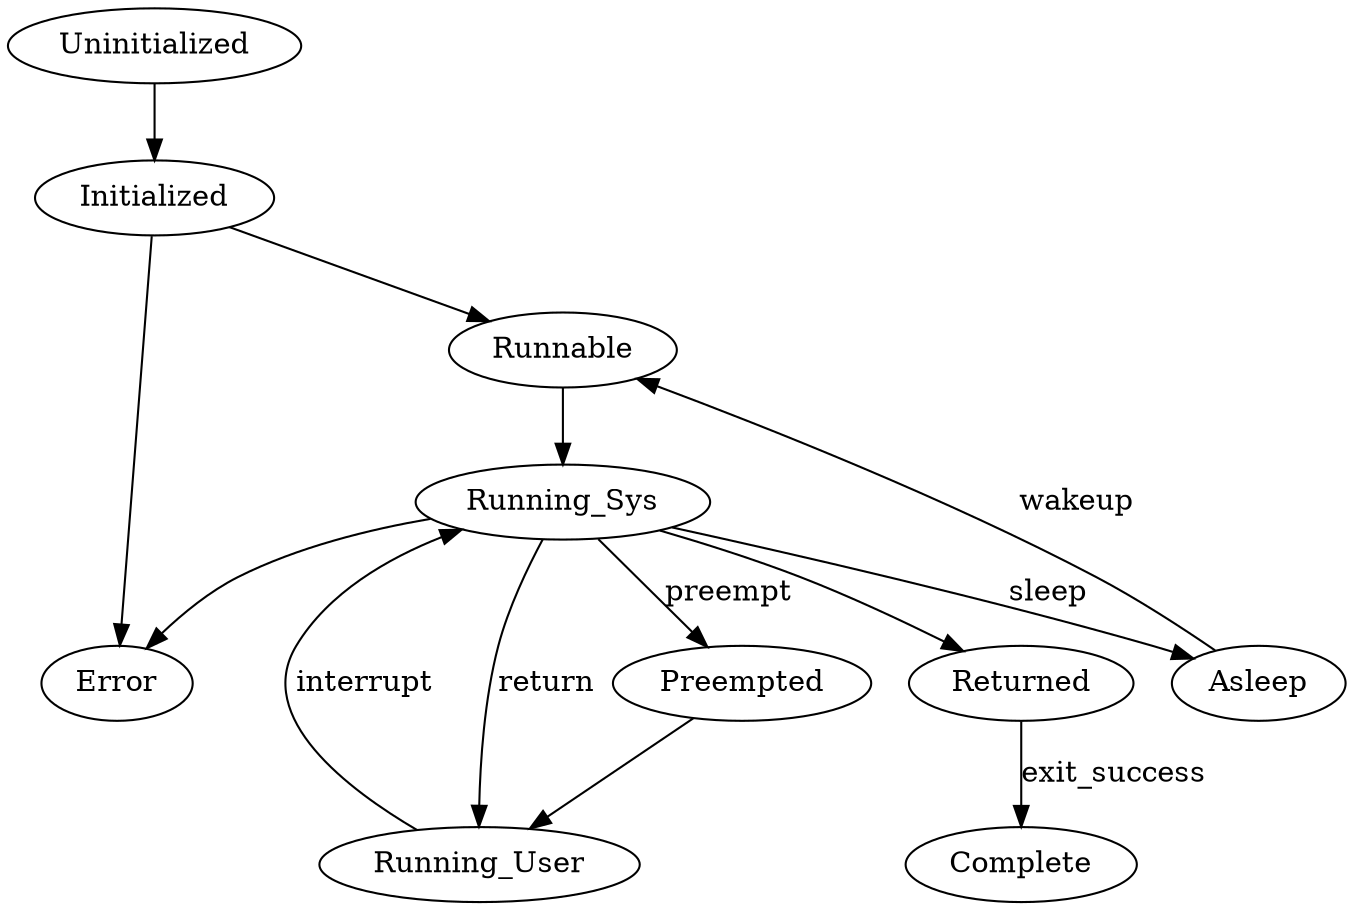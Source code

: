 digraph {
	Uninitialized -> Initialized
	Initialized -> {Runnable Error}
	Runnable -> Running_Sys
	Running_User -> Running_Sys [label="interrupt"]
	Running_Sys -> Asleep [label="sleep"]
	Running_Sys -> {Error Returned}
	Running_Sys -> Running_User [label="return"]
	Running_Sys -> Preempted [label="preempt"]
	Preempted -> Running_User
	Returned -> Complete [label="exit_success"]
	Asleep -> Runnable [label="wakeup"]
} 
